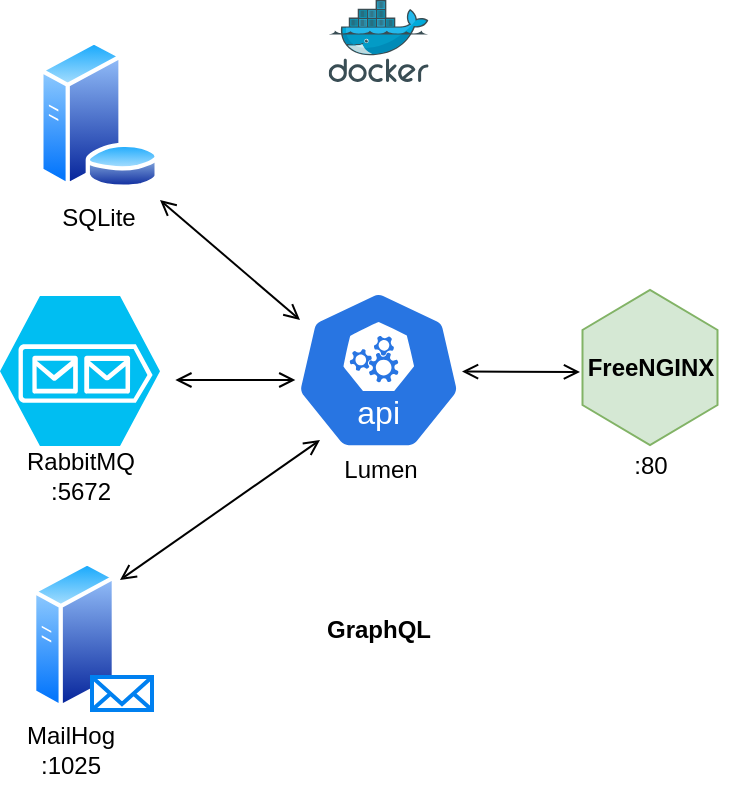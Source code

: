 <mxfile version="23.1.6" type="device">
  <diagram name="Page-1" id="4zFA_vjY8FC-jQ85EGrh">
    <mxGraphModel dx="810" dy="454" grid="1" gridSize="10" guides="1" tooltips="1" connect="1" arrows="1" fold="1" page="0" pageScale="1" pageWidth="850" pageHeight="1100" math="0" shadow="0">
      <root>
        <mxCell id="0" />
        <mxCell id="1" parent="0" />
        <mxCell id="gVeRjiM3BN2AYa5mRBVO-12" value="" style="group" vertex="1" connectable="0" parent="1">
          <mxGeometry x="80" y="188" width="80" height="110" as="geometry" />
        </mxCell>
        <mxCell id="gVeRjiM3BN2AYa5mRBVO-8" value="" style="verticalLabelPosition=bottom;html=1;verticalAlign=top;align=center;strokeColor=none;fillColor=#00BEF2;shape=mxgraph.azure.storage_queue;" vertex="1" parent="gVeRjiM3BN2AYa5mRBVO-12">
          <mxGeometry width="80" height="75" as="geometry" />
        </mxCell>
        <mxCell id="gVeRjiM3BN2AYa5mRBVO-11" value="&lt;div&gt;RabbitMQ&lt;/div&gt;:5672" style="text;html=1;align=center;verticalAlign=middle;resizable=0;points=[];autosize=1;strokeColor=none;fillColor=none;" vertex="1" parent="gVeRjiM3BN2AYa5mRBVO-12">
          <mxGeometry y="70" width="80" height="40" as="geometry" />
        </mxCell>
        <mxCell id="gVeRjiM3BN2AYa5mRBVO-14" value="" style="group" vertex="1" connectable="0" parent="1">
          <mxGeometry x="99" y="60" width="61" height="104.39" as="geometry" />
        </mxCell>
        <mxCell id="gVeRjiM3BN2AYa5mRBVO-10" value="" style="image;aspect=fixed;perimeter=ellipsePerimeter;html=1;align=center;shadow=0;dashed=0;spacingTop=3;image=img/lib/active_directory/database_server.svg;" vertex="1" parent="gVeRjiM3BN2AYa5mRBVO-14">
          <mxGeometry width="61" height="74.39" as="geometry" />
        </mxCell>
        <mxCell id="gVeRjiM3BN2AYa5mRBVO-13" value="SQLite" style="text;html=1;align=center;verticalAlign=middle;resizable=0;points=[];autosize=1;strokeColor=none;fillColor=none;" vertex="1" parent="gVeRjiM3BN2AYa5mRBVO-14">
          <mxGeometry y="74.39" width="60" height="30" as="geometry" />
        </mxCell>
        <mxCell id="gVeRjiM3BN2AYa5mRBVO-24" style="rounded=0;orthogonalLoop=1;jettySize=auto;html=1;endArrow=open;endFill=0;startArrow=open;startFill=0;" edge="1" parent="gVeRjiM3BN2AYa5mRBVO-14">
          <mxGeometry relative="1" as="geometry">
            <mxPoint x="131" y="140" as="targetPoint" />
            <mxPoint x="61" y="80" as="sourcePoint" />
          </mxGeometry>
        </mxCell>
        <mxCell id="gVeRjiM3BN2AYa5mRBVO-20" value="" style="group" vertex="1" connectable="0" parent="1">
          <mxGeometry x="227.67" y="185" width="83.33" height="105" as="geometry" />
        </mxCell>
        <mxCell id="gVeRjiM3BN2AYa5mRBVO-15" value="" style="aspect=fixed;sketch=0;html=1;dashed=0;whitespace=wrap;fillColor=#2875E2;strokeColor=#ffffff;points=[[0.005,0.63,0],[0.1,0.2,0],[0.9,0.2,0],[0.5,0,0],[0.995,0.63,0],[0.72,0.99,0],[0.5,1,0],[0.28,0.99,0]];shape=mxgraph.kubernetes.icon2;kubernetesLabel=1;prIcon=api" vertex="1" parent="gVeRjiM3BN2AYa5mRBVO-20">
          <mxGeometry width="83.33" height="80" as="geometry" />
        </mxCell>
        <mxCell id="gVeRjiM3BN2AYa5mRBVO-18" value="&lt;div&gt;Lumen&lt;/div&gt;" style="text;html=1;align=center;verticalAlign=middle;resizable=0;points=[];autosize=1;strokeColor=none;fillColor=none;" vertex="1" parent="gVeRjiM3BN2AYa5mRBVO-20">
          <mxGeometry x="12.33" y="75" width="60" height="30" as="geometry" />
        </mxCell>
        <mxCell id="gVeRjiM3BN2AYa5mRBVO-21" value="" style="group" vertex="1" connectable="0" parent="1">
          <mxGeometry x="80" y="320" width="76" height="115" as="geometry" />
        </mxCell>
        <mxCell id="gVeRjiM3BN2AYa5mRBVO-7" value="" style="group" vertex="1" connectable="0" parent="gVeRjiM3BN2AYa5mRBVO-21">
          <mxGeometry x="16" width="60" height="75" as="geometry" />
        </mxCell>
        <mxCell id="gVeRjiM3BN2AYa5mRBVO-3" value="" style="image;aspect=fixed;perimeter=ellipsePerimeter;html=1;align=center;shadow=0;dashed=0;spacingTop=3;image=img/lib/active_directory/generic_server.svg;" vertex="1" parent="gVeRjiM3BN2AYa5mRBVO-7">
          <mxGeometry width="42" height="75" as="geometry" />
        </mxCell>
        <mxCell id="gVeRjiM3BN2AYa5mRBVO-4" value="" style="html=1;verticalLabelPosition=bottom;align=center;labelBackgroundColor=#ffffff;verticalAlign=top;strokeWidth=2;strokeColor=#0080F0;shadow=0;dashed=0;shape=mxgraph.ios7.icons.mail;" vertex="1" parent="gVeRjiM3BN2AYa5mRBVO-7">
          <mxGeometry x="30" y="58.5" width="30" height="16.5" as="geometry" />
        </mxCell>
        <mxCell id="gVeRjiM3BN2AYa5mRBVO-17" value="&lt;div&gt;MailHog&lt;/div&gt;&lt;div&gt;:1025&lt;br&gt;&lt;/div&gt;" style="text;html=1;align=center;verticalAlign=middle;resizable=0;points=[];autosize=1;strokeColor=none;fillColor=none;" vertex="1" parent="gVeRjiM3BN2AYa5mRBVO-21">
          <mxGeometry y="75" width="70" height="40" as="geometry" />
        </mxCell>
        <mxCell id="gVeRjiM3BN2AYa5mRBVO-23" style="rounded=0;orthogonalLoop=1;jettySize=auto;html=1;endArrow=open;endFill=0;startArrow=open;startFill=0;" edge="1" parent="1">
          <mxGeometry relative="1" as="geometry">
            <mxPoint x="227.67" y="230" as="targetPoint" />
            <mxPoint x="167.67" y="230" as="sourcePoint" />
          </mxGeometry>
        </mxCell>
        <mxCell id="gVeRjiM3BN2AYa5mRBVO-25" style="rounded=0;orthogonalLoop=1;jettySize=auto;html=1;endArrow=open;endFill=0;startArrow=open;startFill=0;" edge="1" parent="1">
          <mxGeometry relative="1" as="geometry">
            <mxPoint x="240" y="260" as="targetPoint" />
            <mxPoint x="140" y="330" as="sourcePoint" />
          </mxGeometry>
        </mxCell>
        <mxCell id="gVeRjiM3BN2AYa5mRBVO-26" style="rounded=0;orthogonalLoop=1;jettySize=auto;html=1;endArrow=open;endFill=0;startArrow=open;startFill=0;" edge="1" parent="1">
          <mxGeometry relative="1" as="geometry">
            <mxPoint x="370" y="226" as="targetPoint" />
            <mxPoint x="311" y="225.75" as="sourcePoint" />
          </mxGeometry>
        </mxCell>
        <mxCell id="gVeRjiM3BN2AYa5mRBVO-27" value="" style="group" vertex="1" connectable="0" parent="1">
          <mxGeometry x="360" y="185" width="90" height="102.5" as="geometry" />
        </mxCell>
        <mxCell id="gVeRjiM3BN2AYa5mRBVO-6" value="" style="group" vertex="1" connectable="0" parent="gVeRjiM3BN2AYa5mRBVO-27">
          <mxGeometry width="90" height="77.5" as="geometry" />
        </mxCell>
        <mxCell id="gVeRjiM3BN2AYa5mRBVO-1" value="" style="shape=hexagon;perimeter=hexagonPerimeter2;whiteSpace=wrap;html=1;fixedSize=1;rotation=90;fillColor=#d5e8d4;strokeColor=#82b366;" vertex="1" parent="gVeRjiM3BN2AYa5mRBVO-6">
          <mxGeometry x="6.25" y="5" width="77.5" height="67.5" as="geometry" />
        </mxCell>
        <mxCell id="gVeRjiM3BN2AYa5mRBVO-2" value="FreeNGINX" style="text;html=1;align=center;verticalAlign=middle;resizable=0;points=[];autosize=1;strokeColor=none;fillColor=none;fontStyle=1" vertex="1" parent="gVeRjiM3BN2AYa5mRBVO-6">
          <mxGeometry y="23.75" width="90" height="30" as="geometry" />
        </mxCell>
        <mxCell id="gVeRjiM3BN2AYa5mRBVO-19" value=":80" style="text;html=1;align=center;verticalAlign=middle;resizable=0;points=[];autosize=1;strokeColor=none;fillColor=none;" vertex="1" parent="gVeRjiM3BN2AYa5mRBVO-27">
          <mxGeometry x="25" y="72.5" width="40" height="30" as="geometry" />
        </mxCell>
        <mxCell id="gVeRjiM3BN2AYa5mRBVO-28" value="" style="image;sketch=0;aspect=fixed;html=1;points=[];align=center;fontSize=12;image=img/lib/mscae/Docker.svg;" vertex="1" parent="1">
          <mxGeometry x="244.33" y="40" width="50" height="41" as="geometry" />
        </mxCell>
        <mxCell id="gVeRjiM3BN2AYa5mRBVO-32" value="" style="group" vertex="1" connectable="0" parent="1">
          <mxGeometry x="229.33" y="287.5" width="80.0" height="82.5" as="geometry" />
        </mxCell>
        <mxCell id="gVeRjiM3BN2AYa5mRBVO-30" value="" style="shape=image;html=1;verticalAlign=top;verticalLabelPosition=bottom;labelBackgroundColor=#ffffff;imageAspect=0;aspect=fixed;image=https://cdn3.iconfinder.com/data/icons/brands-pack/240/graphql-128.png" vertex="1" parent="gVeRjiM3BN2AYa5mRBVO-32">
          <mxGeometry x="5.01" width="70" height="70" as="geometry" />
        </mxCell>
        <mxCell id="gVeRjiM3BN2AYa5mRBVO-31" value="GraphQL" style="text;html=1;align=center;verticalAlign=middle;resizable=0;points=[];autosize=1;strokeColor=none;fillColor=none;fontStyle=1" vertex="1" parent="gVeRjiM3BN2AYa5mRBVO-32">
          <mxGeometry y="52.5" width="80" height="30" as="geometry" />
        </mxCell>
      </root>
    </mxGraphModel>
  </diagram>
</mxfile>
